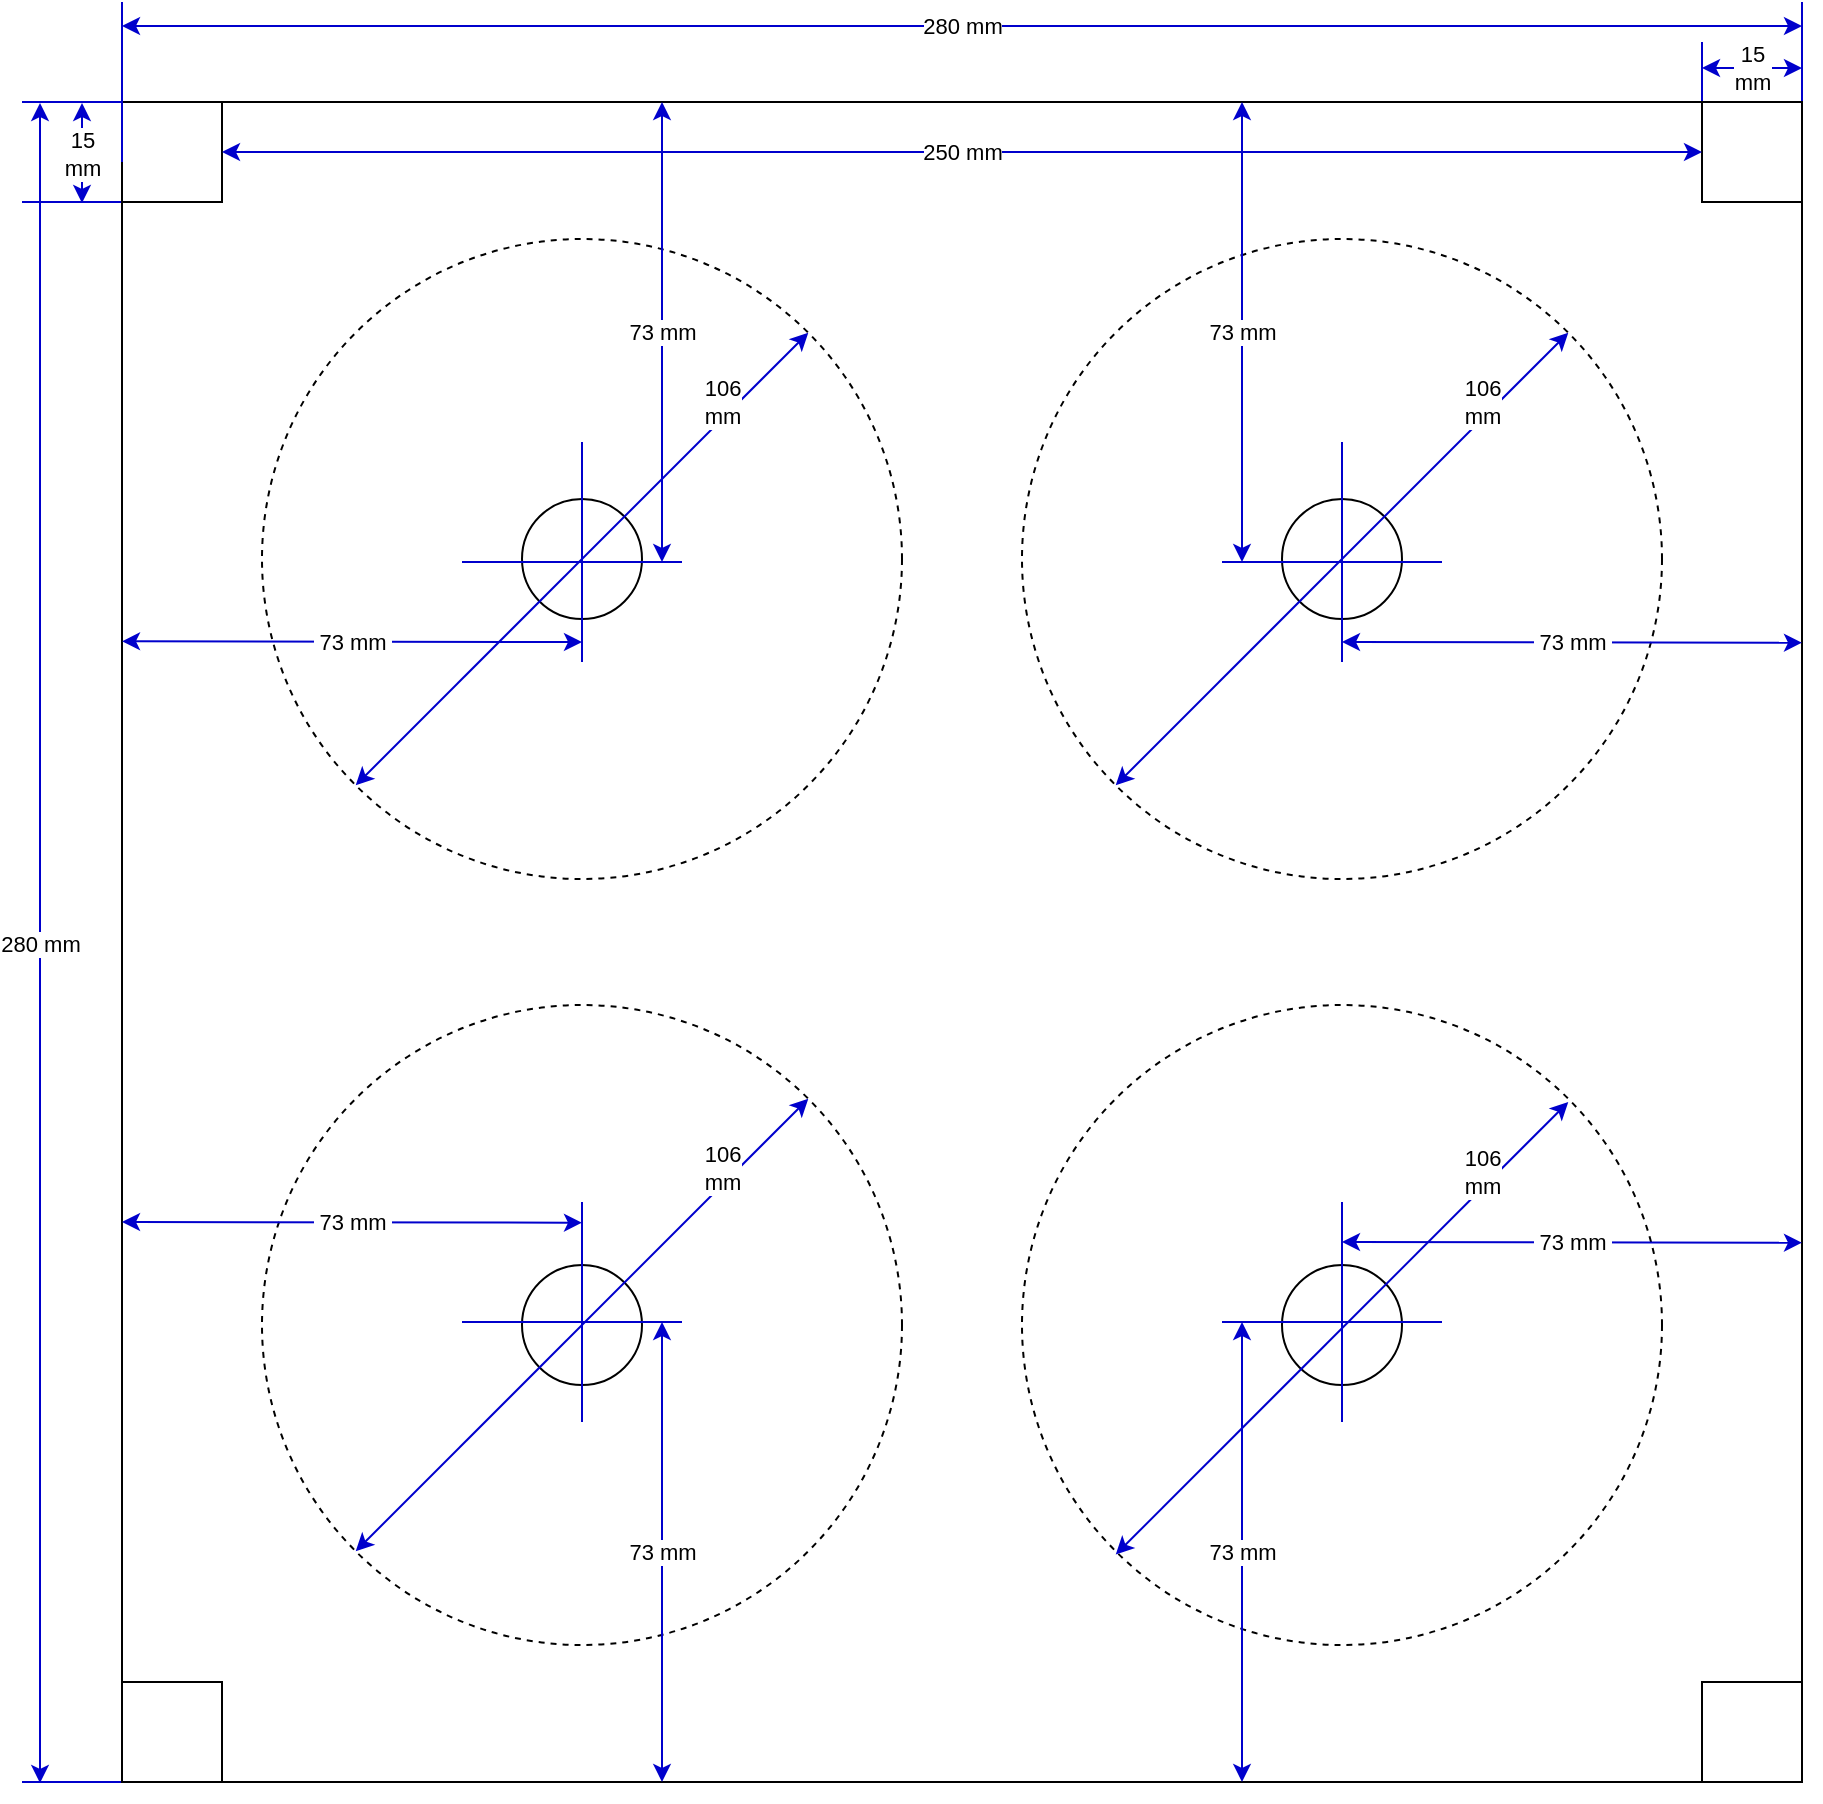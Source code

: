 <mxfile version="12.6.5" type="device"><diagram id="spLuVVALyG7g7PgMC7Z9" name="Page-1"><mxGraphModel dx="1086" dy="806" grid="1" gridSize="10" guides="1" tooltips="1" connect="1" arrows="1" fold="1" page="1" pageScale="1" pageWidth="1169" pageHeight="1654" math="0" shadow="0"><root><mxCell id="0"/><mxCell id="1" parent="0"/><mxCell id="bzwQMHeHP-Nhu4JNcaLv-52" value="" style="endArrow=none;html=1;strokeColor=#0000CC;" parent="1" edge="1"><mxGeometry width="50" height="50" relative="1" as="geometry"><mxPoint x="120" y="920" as="sourcePoint"/><mxPoint x="50" y="920" as="targetPoint"/><Array as="points"><mxPoint x="80" y="920"/></Array></mxGeometry></mxCell><mxCell id="bzwQMHeHP-Nhu4JNcaLv-53" value="" style="endArrow=none;html=1;strokeColor=#0000CC;" parent="1" edge="1"><mxGeometry width="50" height="50" relative="1" as="geometry"><mxPoint x="120" y="130" as="sourcePoint"/><mxPoint x="50" y="130" as="targetPoint"/></mxGeometry></mxCell><mxCell id="bzwQMHeHP-Nhu4JNcaLv-12" value="" style="group;rotation=-90;" parent="1" vertex="1" connectable="0"><mxGeometry x="-330" y="468.5" width="840" height="63" as="geometry"/></mxCell><mxCell id="bzwQMHeHP-Nhu4JNcaLv-9" value="250 mm" style="endArrow=classic;startArrow=classic;html=1;exitX=1;exitY=0.5;exitDx=0;exitDy=0;entryX=0;entryY=0.5;entryDx=0;entryDy=0;strokeColor=#0000CC;" parent="bzwQMHeHP-Nhu4JNcaLv-12" edge="1"><mxGeometry width="50" height="50" relative="1" as="geometry"><mxPoint x="452" y="-338" as="sourcePoint"/><mxPoint x="452" y="402" as="targetPoint"/></mxGeometry></mxCell><mxCell id="bzwQMHeHP-Nhu4JNcaLv-10" value="280 mm" style="endArrow=classic;startArrow=classic;html=1;exitX=1;exitY=0.5;exitDx=0;exitDy=0;strokeColor=#0000CC;" parent="bzwQMHeHP-Nhu4JNcaLv-12" edge="1"><mxGeometry width="50" height="50" relative="1" as="geometry"><mxPoint x="389" y="-388" as="sourcePoint"/><mxPoint x="389" y="452" as="targetPoint"/></mxGeometry></mxCell><mxCell id="bzwQMHeHP-Nhu4JNcaLv-11" value="15 &lt;br&gt;mm" style="endArrow=classic;startArrow=classic;html=1;strokeColor=#0000CC;" parent="bzwQMHeHP-Nhu4JNcaLv-12" edge="1"><mxGeometry width="50" height="50" relative="1" as="geometry"><mxPoint x="410" y="-388" as="sourcePoint"/><mxPoint x="410" y="-338" as="targetPoint"/></mxGeometry></mxCell><mxCell id="bzwQMHeHP-Nhu4JNcaLv-51" value="" style="endArrow=none;html=1;strokeColor=#0000CC;" parent="bzwQMHeHP-Nhu4JNcaLv-12" edge="1"><mxGeometry width="50" height="50" relative="1" as="geometry"><mxPoint x="450" y="-388.5" as="sourcePoint"/><mxPoint x="380" y="-388.5" as="targetPoint"/></mxGeometry></mxCell><mxCell id="bzwQMHeHP-Nhu4JNcaLv-48" value="" style="endArrow=none;html=1;strokeColor=#0000CC;" parent="1" edge="1"><mxGeometry width="50" height="50" relative="1" as="geometry"><mxPoint x="940" y="110" as="sourcePoint"/><mxPoint x="940" y="30" as="targetPoint"/></mxGeometry></mxCell><mxCell id="bzwQMHeHP-Nhu4JNcaLv-54" value="" style="endArrow=none;html=1;strokeColor=#0000CC;" parent="1" edge="1"><mxGeometry width="50" height="50" relative="1" as="geometry"><mxPoint x="890" y="130" as="sourcePoint"/><mxPoint x="890" y="50" as="targetPoint"/></mxGeometry></mxCell><mxCell id="skWbrRWEsnRmatz4gZwl-1" value="" style="rounded=0;whiteSpace=wrap;html=1;points=[]" parent="1" vertex="1"><mxGeometry x="100" y="80" width="840" height="840" as="geometry"/></mxCell><mxCell id="skWbrRWEsnRmatz4gZwl-2" value="" style="rounded=0;whiteSpace=wrap;html=1;" parent="1" vertex="1"><mxGeometry x="100" y="80" width="50" height="50" as="geometry"/></mxCell><mxCell id="bzwQMHeHP-Nhu4JNcaLv-1" value="" style="rounded=0;whiteSpace=wrap;html=1;" parent="1" vertex="1"><mxGeometry x="890" y="80" width="50" height="50" as="geometry"/></mxCell><mxCell id="bzwQMHeHP-Nhu4JNcaLv-2" value="" style="rounded=0;whiteSpace=wrap;html=1;" parent="1" vertex="1"><mxGeometry x="100" y="870" width="50" height="50" as="geometry"/></mxCell><mxCell id="bzwQMHeHP-Nhu4JNcaLv-3" value="" style="rounded=0;whiteSpace=wrap;html=1;" parent="1" vertex="1"><mxGeometry x="890" y="870" width="50" height="50" as="geometry"/></mxCell><mxCell id="bzwQMHeHP-Nhu4JNcaLv-4" value="250 mm" style="endArrow=classic;startArrow=classic;html=1;exitX=1;exitY=0.5;exitDx=0;exitDy=0;entryX=0;entryY=0.5;entryDx=0;entryDy=0;strokeColor=#0000CC;" parent="1" source="skWbrRWEsnRmatz4gZwl-2" target="bzwQMHeHP-Nhu4JNcaLv-1" edge="1"><mxGeometry width="50" height="50" relative="1" as="geometry"><mxPoint x="450" y="520" as="sourcePoint"/><mxPoint x="500" y="470" as="targetPoint"/></mxGeometry></mxCell><mxCell id="bzwQMHeHP-Nhu4JNcaLv-5" value="280 mm" style="endArrow=classic;startArrow=classic;html=1;exitX=1;exitY=0.5;exitDx=0;exitDy=0;strokeColor=#0000CC;" parent="1" edge="1"><mxGeometry width="50" height="50" relative="1" as="geometry"><mxPoint x="100" y="42" as="sourcePoint"/><mxPoint x="940" y="42" as="targetPoint"/></mxGeometry></mxCell><mxCell id="bzwQMHeHP-Nhu4JNcaLv-6" value="15 &lt;br&gt;mm" style="endArrow=classic;startArrow=classic;html=1;strokeColor=#0000CC;" parent="1" edge="1"><mxGeometry width="50" height="50" relative="1" as="geometry"><mxPoint x="890" y="63" as="sourcePoint"/><mxPoint x="940" y="63" as="targetPoint"/></mxGeometry></mxCell><mxCell id="bzwQMHeHP-Nhu4JNcaLv-14" value="" style="ellipse;whiteSpace=wrap;html=1;aspect=fixed;dashed=1;" parent="1" vertex="1"><mxGeometry x="170" y="148.5" width="320" height="320" as="geometry"/></mxCell><mxCell id="bzwQMHeHP-Nhu4JNcaLv-15" value="" style="ellipse;whiteSpace=wrap;html=1;aspect=fixed;dashed=1;" parent="1" vertex="1"><mxGeometry x="550" y="148.5" width="320" height="320" as="geometry"/></mxCell><mxCell id="bzwQMHeHP-Nhu4JNcaLv-17" value="" style="ellipse;whiteSpace=wrap;html=1;aspect=fixed;dashed=1;" parent="1" vertex="1"><mxGeometry x="170" y="531.5" width="320" height="320" as="geometry"/></mxCell><mxCell id="bzwQMHeHP-Nhu4JNcaLv-18" value="" style="ellipse;whiteSpace=wrap;html=1;aspect=fixed;dashed=1;" parent="1" vertex="1"><mxGeometry x="550" y="531.5" width="320" height="320" as="geometry"/></mxCell><mxCell id="bzwQMHeHP-Nhu4JNcaLv-19" value="" style="ellipse;whiteSpace=wrap;html=1;aspect=fixed;" parent="1" vertex="1"><mxGeometry x="300" y="278.5" width="60" height="60" as="geometry"/></mxCell><mxCell id="bzwQMHeHP-Nhu4JNcaLv-20" value="" style="ellipse;whiteSpace=wrap;html=1;aspect=fixed;" parent="1" vertex="1"><mxGeometry x="680" y="278.5" width="60" height="60" as="geometry"/></mxCell><mxCell id="bzwQMHeHP-Nhu4JNcaLv-21" value="" style="ellipse;whiteSpace=wrap;html=1;aspect=fixed;" parent="1" vertex="1"><mxGeometry x="300" y="661.5" width="60" height="60" as="geometry"/></mxCell><mxCell id="bzwQMHeHP-Nhu4JNcaLv-22" value="" style="ellipse;whiteSpace=wrap;html=1;aspect=fixed;" parent="1" vertex="1"><mxGeometry x="680" y="661.5" width="60" height="60" as="geometry"/></mxCell><mxCell id="bzwQMHeHP-Nhu4JNcaLv-23" value="106 &lt;br&gt;mm" style="endArrow=classic;startArrow=classic;html=1;strokeColor=#0000CC;exitX=0;exitY=1;exitDx=0;exitDy=0;entryX=1;entryY=0;entryDx=0;entryDy=0;" parent="1" source="bzwQMHeHP-Nhu4JNcaLv-14" target="bzwQMHeHP-Nhu4JNcaLv-14" edge="1"><mxGeometry x="0.656" y="6" width="50" height="50" relative="1" as="geometry"><mxPoint x="450" y="540" as="sourcePoint"/><mxPoint x="500" y="490" as="targetPoint"/><mxPoint as="offset"/></mxGeometry></mxCell><mxCell id="bzwQMHeHP-Nhu4JNcaLv-24" value="106 &lt;br&gt;mm" style="endArrow=classic;startArrow=classic;html=1;strokeColor=#0000CC;exitX=0;exitY=1;exitDx=0;exitDy=0;entryX=1;entryY=0;entryDx=0;entryDy=0;" parent="1" edge="1"><mxGeometry x="0.656" y="6" width="50" height="50" relative="1" as="geometry"><mxPoint x="596.863" y="421.637" as="sourcePoint"/><mxPoint x="823.137" y="195.363" as="targetPoint"/><mxPoint as="offset"/></mxGeometry></mxCell><mxCell id="bzwQMHeHP-Nhu4JNcaLv-25" value="106 &lt;br&gt;mm" style="endArrow=classic;startArrow=classic;html=1;strokeColor=#0000CC;exitX=0;exitY=1;exitDx=0;exitDy=0;entryX=1;entryY=0;entryDx=0;entryDy=0;" parent="1" edge="1"><mxGeometry x="0.656" y="6" width="50" height="50" relative="1" as="geometry"><mxPoint x="216.863" y="804.637" as="sourcePoint"/><mxPoint x="443.137" y="578.363" as="targetPoint"/><mxPoint as="offset"/></mxGeometry></mxCell><mxCell id="bzwQMHeHP-Nhu4JNcaLv-26" value="106 &lt;br&gt;mm" style="endArrow=classic;startArrow=classic;html=1;strokeColor=#0000CC;exitX=0;exitY=1;exitDx=0;exitDy=0;entryX=1;entryY=0;entryDx=0;entryDy=0;" parent="1" edge="1"><mxGeometry x="0.656" y="6" width="50" height="50" relative="1" as="geometry"><mxPoint x="596.863" y="806.277" as="sourcePoint"/><mxPoint x="823.137" y="580.003" as="targetPoint"/><mxPoint as="offset"/></mxGeometry></mxCell><mxCell id="bzwQMHeHP-Nhu4JNcaLv-29" value="" style="endArrow=none;html=1;strokeColor=#0000CC;" parent="1" edge="1"><mxGeometry width="50" height="50" relative="1" as="geometry"><mxPoint x="270" y="310" as="sourcePoint"/><mxPoint x="380" y="310" as="targetPoint"/></mxGeometry></mxCell><mxCell id="bzwQMHeHP-Nhu4JNcaLv-30" value="" style="endArrow=none;html=1;strokeColor=#0000CC;" parent="1" edge="1"><mxGeometry width="50" height="50" relative="1" as="geometry"><mxPoint x="330" y="360" as="sourcePoint"/><mxPoint x="330" y="250" as="targetPoint"/></mxGeometry></mxCell><mxCell id="bzwQMHeHP-Nhu4JNcaLv-31" value="" style="endArrow=none;html=1;strokeColor=#0000CC;" parent="1" edge="1"><mxGeometry width="50" height="50" relative="1" as="geometry"><mxPoint x="650" y="310" as="sourcePoint"/><mxPoint x="760" y="310" as="targetPoint"/></mxGeometry></mxCell><mxCell id="bzwQMHeHP-Nhu4JNcaLv-32" value="" style="endArrow=none;html=1;strokeColor=#0000CC;" parent="1" edge="1"><mxGeometry width="50" height="50" relative="1" as="geometry"><mxPoint x="710" y="360" as="sourcePoint"/><mxPoint x="710" y="250" as="targetPoint"/></mxGeometry></mxCell><mxCell id="bzwQMHeHP-Nhu4JNcaLv-33" value="" style="endArrow=none;html=1;strokeColor=#0000CC;" parent="1" edge="1"><mxGeometry width="50" height="50" relative="1" as="geometry"><mxPoint x="270" y="690" as="sourcePoint"/><mxPoint x="380" y="690" as="targetPoint"/></mxGeometry></mxCell><mxCell id="bzwQMHeHP-Nhu4JNcaLv-34" value="" style="endArrow=none;html=1;strokeColor=#0000CC;" parent="1" edge="1"><mxGeometry width="50" height="50" relative="1" as="geometry"><mxPoint x="330" y="740" as="sourcePoint"/><mxPoint x="330" y="630" as="targetPoint"/></mxGeometry></mxCell><mxCell id="bzwQMHeHP-Nhu4JNcaLv-35" value="" style="endArrow=none;html=1;strokeColor=#0000CC;" parent="1" edge="1"><mxGeometry width="50" height="50" relative="1" as="geometry"><mxPoint x="650" y="690" as="sourcePoint"/><mxPoint x="760" y="690" as="targetPoint"/></mxGeometry></mxCell><mxCell id="bzwQMHeHP-Nhu4JNcaLv-36" value="" style="endArrow=none;html=1;strokeColor=#0000CC;" parent="1" edge="1"><mxGeometry width="50" height="50" relative="1" as="geometry"><mxPoint x="710" y="740" as="sourcePoint"/><mxPoint x="710" y="630" as="targetPoint"/></mxGeometry></mxCell><mxCell id="bzwQMHeHP-Nhu4JNcaLv-38" value="&amp;nbsp;73 mm&amp;nbsp;" style="endArrow=classic;startArrow=classic;html=1;strokeColor=#0000CC;exitX=0;exitY=0.321;exitDx=0;exitDy=0;exitPerimeter=0;" parent="1" source="skWbrRWEsnRmatz4gZwl-1" edge="1"><mxGeometry width="50" height="50" relative="1" as="geometry"><mxPoint x="100" y="338.5" as="sourcePoint"/><mxPoint x="330" y="350" as="targetPoint"/></mxGeometry></mxCell><mxCell id="bzwQMHeHP-Nhu4JNcaLv-39" value="&amp;nbsp;73 mm&amp;nbsp;" style="endArrow=classic;startArrow=classic;html=1;strokeColor=#0000CC;exitX=0;exitY=0.321;exitDx=0;exitDy=0;exitPerimeter=0;" parent="1" edge="1"><mxGeometry width="50" height="50" relative="1" as="geometry"><mxPoint x="100" y="640.0" as="sourcePoint"/><mxPoint x="330" y="640.36" as="targetPoint"/></mxGeometry></mxCell><mxCell id="bzwQMHeHP-Nhu4JNcaLv-40" value="&amp;nbsp;73 mm&amp;nbsp;" style="endArrow=classic;startArrow=classic;html=1;strokeColor=#0000CC;exitX=0;exitY=0.321;exitDx=0;exitDy=0;exitPerimeter=0;" parent="1" edge="1"><mxGeometry width="50" height="50" relative="1" as="geometry"><mxPoint x="710" y="650" as="sourcePoint"/><mxPoint x="940" y="650.36" as="targetPoint"/></mxGeometry></mxCell><mxCell id="bzwQMHeHP-Nhu4JNcaLv-41" value="&amp;nbsp;73 mm&amp;nbsp;" style="endArrow=classic;startArrow=classic;html=1;strokeColor=#0000CC;exitX=0;exitY=0.321;exitDx=0;exitDy=0;exitPerimeter=0;" parent="1" edge="1"><mxGeometry width="50" height="50" relative="1" as="geometry"><mxPoint x="710" y="350" as="sourcePoint"/><mxPoint x="940" y="350.36" as="targetPoint"/></mxGeometry></mxCell><mxCell id="bzwQMHeHP-Nhu4JNcaLv-42" value="&amp;nbsp;73 mm&amp;nbsp;" style="endArrow=classic;startArrow=classic;html=1;strokeColor=#0000CC;" parent="1" edge="1"><mxGeometry width="50" height="50" relative="1" as="geometry"><mxPoint x="660" y="80" as="sourcePoint"/><mxPoint x="660" y="310" as="targetPoint"/></mxGeometry></mxCell><mxCell id="bzwQMHeHP-Nhu4JNcaLv-44" value="&amp;nbsp;73 mm&amp;nbsp;" style="endArrow=classic;startArrow=classic;html=1;strokeColor=#0000CC;" parent="1" edge="1"><mxGeometry width="50" height="50" relative="1" as="geometry"><mxPoint x="370" y="80" as="sourcePoint"/><mxPoint x="370" y="310" as="targetPoint"/></mxGeometry></mxCell><mxCell id="bzwQMHeHP-Nhu4JNcaLv-45" value="&amp;nbsp;73 mm&amp;nbsp;" style="endArrow=classic;startArrow=classic;html=1;strokeColor=#0000CC;" parent="1" edge="1"><mxGeometry width="50" height="50" relative="1" as="geometry"><mxPoint x="370" y="690" as="sourcePoint"/><mxPoint x="370" y="920" as="targetPoint"/></mxGeometry></mxCell><mxCell id="bzwQMHeHP-Nhu4JNcaLv-46" value="&amp;nbsp;73 mm&amp;nbsp;" style="endArrow=classic;startArrow=classic;html=1;strokeColor=#0000CC;" parent="1" edge="1"><mxGeometry width="50" height="50" relative="1" as="geometry"><mxPoint x="660" y="690" as="sourcePoint"/><mxPoint x="660" y="920" as="targetPoint"/></mxGeometry></mxCell><mxCell id="bzwQMHeHP-Nhu4JNcaLv-49" value="" style="endArrow=none;html=1;strokeColor=#0000CC;" parent="1" edge="1"><mxGeometry width="50" height="50" relative="1" as="geometry"><mxPoint x="100" y="110" as="sourcePoint"/><mxPoint x="100" y="30" as="targetPoint"/></mxGeometry></mxCell></root></mxGraphModel></diagram></mxfile>